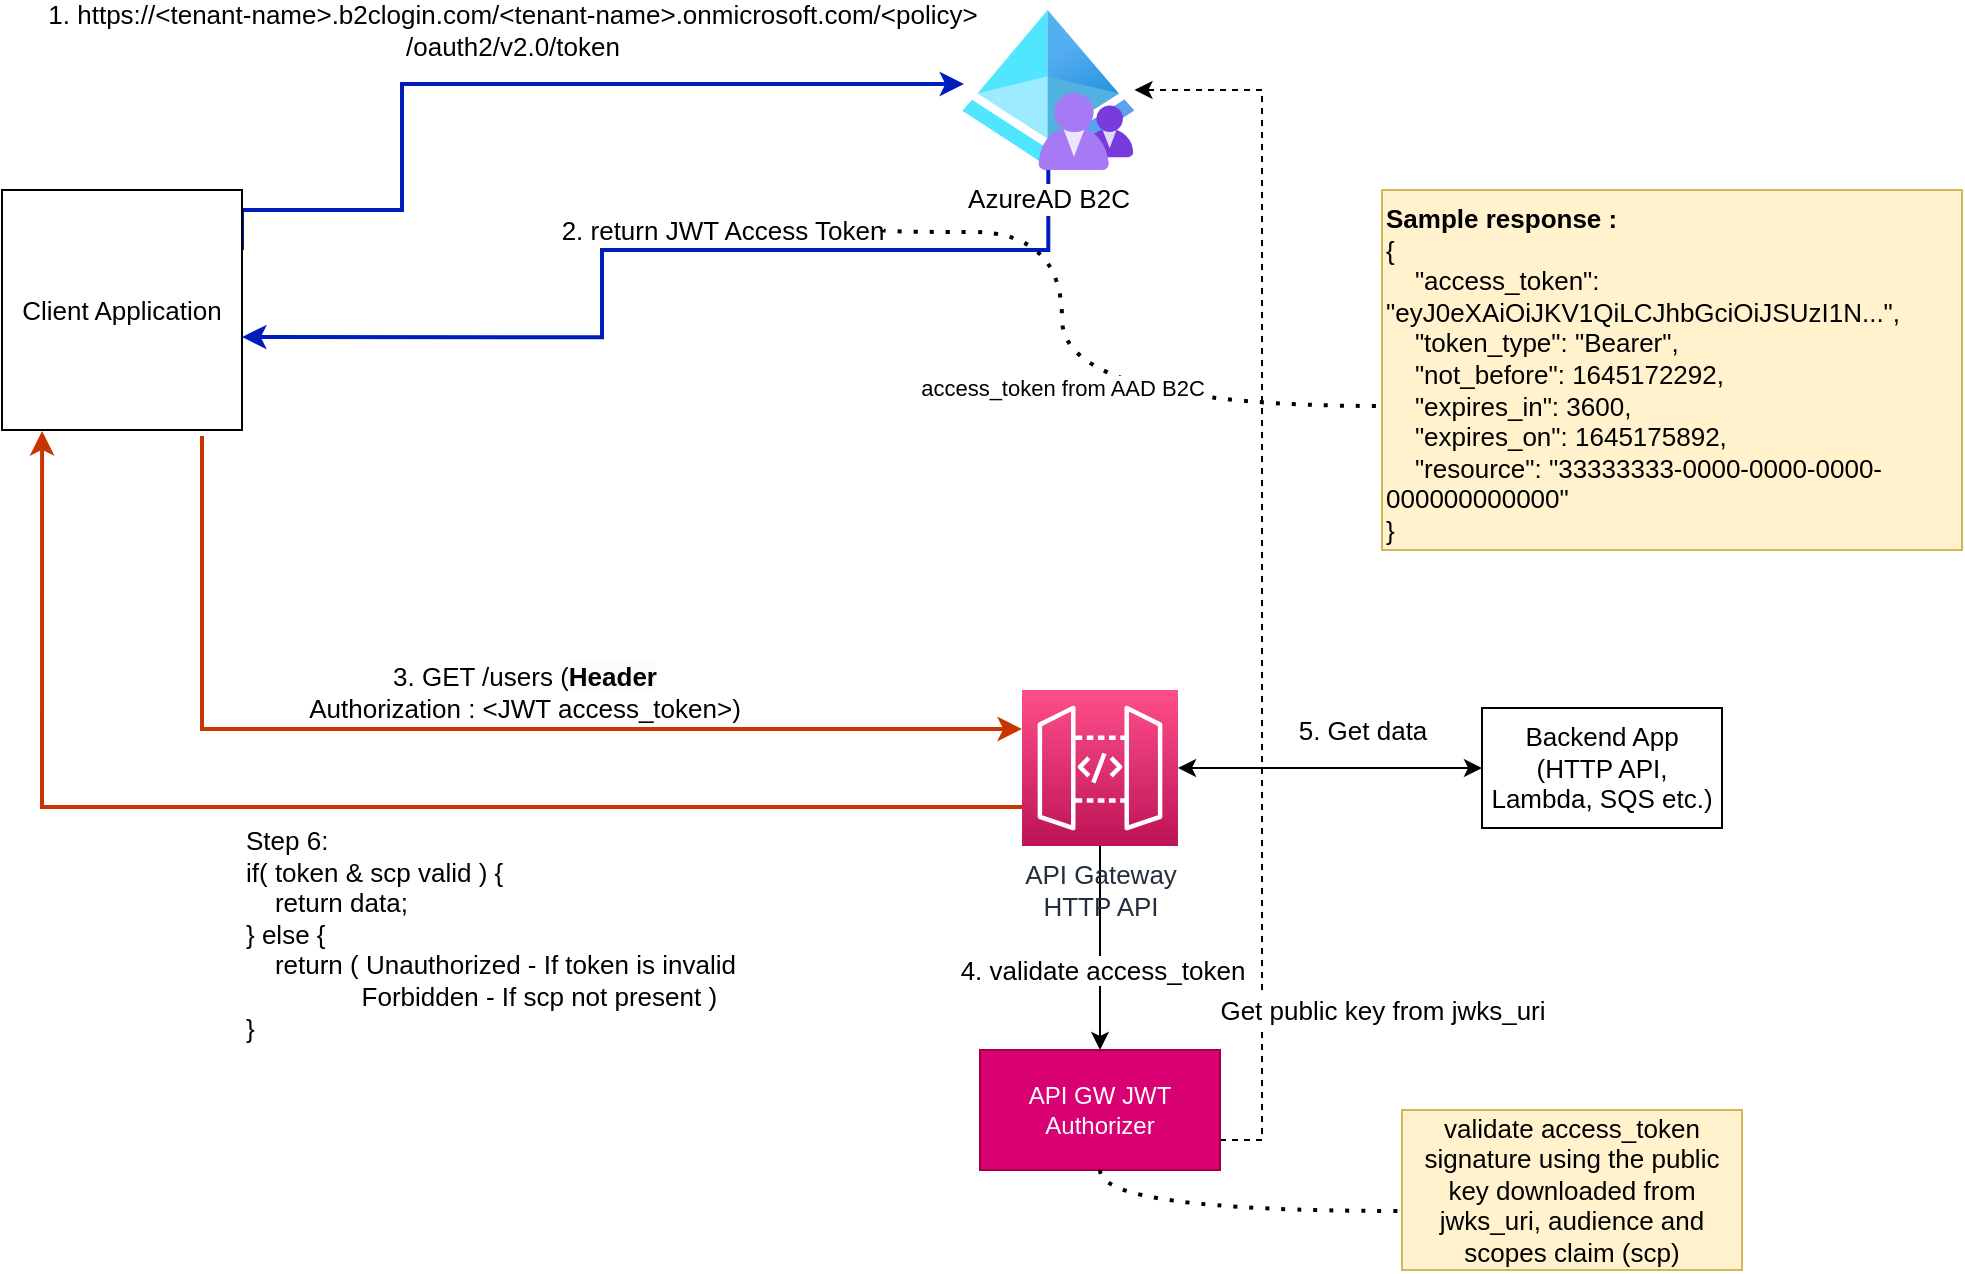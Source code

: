 <mxfile version="21.3.7" type="device">
  <diagram name="Page-1" id="I9Syr5D5omtT3YhniNSb">
    <mxGraphModel dx="1306" dy="693" grid="1" gridSize="10" guides="1" tooltips="1" connect="1" arrows="1" fold="1" page="1" pageScale="1" pageWidth="850" pageHeight="1100" math="0" shadow="0">
      <root>
        <mxCell id="0" />
        <mxCell id="1" parent="0" />
        <mxCell id="um_gjIp6t0XMsX9l-3DA-5" style="edgeStyle=orthogonalEdgeStyle;rounded=0;orthogonalLoop=1;jettySize=auto;html=1;entryX=0.012;entryY=0.463;entryDx=0;entryDy=0;entryPerimeter=0;strokeWidth=2;fillColor=#0050ef;strokeColor=#001DBC;exitX=1;exitY=0.25;exitDx=0;exitDy=0;fontSize=13;" edge="1" parent="1" source="um_gjIp6t0XMsX9l-3DA-1" target="um_gjIp6t0XMsX9l-3DA-2">
          <mxGeometry relative="1" as="geometry">
            <mxPoint x="240" y="290" as="sourcePoint" />
            <Array as="points">
              <mxPoint x="230" y="290" />
              <mxPoint x="310" y="290" />
              <mxPoint x="310" y="227" />
            </Array>
          </mxGeometry>
        </mxCell>
        <mxCell id="um_gjIp6t0XMsX9l-3DA-6" value="1. https://&amp;lt;tenant-name&amp;gt;.b2clogin.com/&amp;lt;tenant-name&amp;gt;.onmicrosoft.com/&amp;lt;policy&amp;gt;&lt;br&gt;/oauth2/v2.0/token" style="edgeLabel;html=1;align=center;verticalAlign=middle;resizable=0;points=[];fontSize=13;" vertex="1" connectable="0" parent="um_gjIp6t0XMsX9l-3DA-5">
          <mxGeometry x="-0.068" y="1" relative="1" as="geometry">
            <mxPoint x="11" y="-26" as="offset" />
          </mxGeometry>
        </mxCell>
        <mxCell id="um_gjIp6t0XMsX9l-3DA-14" style="edgeStyle=orthogonalEdgeStyle;rounded=0;orthogonalLoop=1;jettySize=auto;html=1;strokeWidth=2;fillColor=#fa6800;strokeColor=#C73500;entryX=0;entryY=0.25;entryDx=0;entryDy=0;entryPerimeter=0;fontSize=13;" edge="1" parent="1" target="um_gjIp6t0XMsX9l-3DA-13">
          <mxGeometry relative="1" as="geometry">
            <mxPoint x="210" y="403" as="sourcePoint" />
            <mxPoint x="490" y="492" as="targetPoint" />
            <Array as="points">
              <mxPoint x="210" y="550" />
            </Array>
          </mxGeometry>
        </mxCell>
        <mxCell id="um_gjIp6t0XMsX9l-3DA-15" value="3. GET /users (&lt;b style=&quot;border-color: var(--border-color); background-color: rgb(251, 251, 251);&quot;&gt;Header&lt;/b&gt;&lt;br style=&quot;border-color: var(--border-color); background-color: rgb(251, 251, 251);&quot;&gt;Authorization : &amp;lt;JWT access_token&amp;gt;)" style="edgeLabel;html=1;align=center;verticalAlign=middle;resizable=0;points=[];fontSize=13;" vertex="1" connectable="0" parent="um_gjIp6t0XMsX9l-3DA-14">
          <mxGeometry x="-0.053" y="1" relative="1" as="geometry">
            <mxPoint x="44" y="-18" as="offset" />
          </mxGeometry>
        </mxCell>
        <mxCell id="um_gjIp6t0XMsX9l-3DA-1" value="Client Application" style="rounded=0;whiteSpace=wrap;html=1;fontSize=13;" vertex="1" parent="1">
          <mxGeometry x="110" y="280" width="120" height="120" as="geometry" />
        </mxCell>
        <mxCell id="um_gjIp6t0XMsX9l-3DA-9" style="edgeStyle=orthogonalEdgeStyle;rounded=0;orthogonalLoop=1;jettySize=auto;html=1;entryX=1;entryY=0.613;entryDx=0;entryDy=0;entryPerimeter=0;fillColor=#0050ef;strokeColor=#001DBC;strokeWidth=2;fontSize=13;" edge="1" parent="1" source="um_gjIp6t0XMsX9l-3DA-2" target="um_gjIp6t0XMsX9l-3DA-1">
          <mxGeometry relative="1" as="geometry">
            <Array as="points">
              <mxPoint x="633" y="310" />
              <mxPoint x="410" y="310" />
              <mxPoint x="410" y="354" />
            </Array>
          </mxGeometry>
        </mxCell>
        <mxCell id="um_gjIp6t0XMsX9l-3DA-10" value="2. return JWT Access Token" style="edgeLabel;html=1;align=center;verticalAlign=middle;resizable=0;points=[];fontSize=13;" vertex="1" connectable="0" parent="um_gjIp6t0XMsX9l-3DA-9">
          <mxGeometry x="-0.034" y="-2" relative="1" as="geometry">
            <mxPoint x="32" y="-8" as="offset" />
          </mxGeometry>
        </mxCell>
        <mxCell id="um_gjIp6t0XMsX9l-3DA-2" value="AzureAD B2C" style="image;aspect=fixed;html=1;points=[];align=center;fontSize=13;image=img/lib/azure2/identity/Azure_AD_B2C.svg;" vertex="1" parent="1">
          <mxGeometry x="590" y="190" width="86.25" height="80" as="geometry" />
        </mxCell>
        <mxCell id="um_gjIp6t0XMsX9l-3DA-11" value="&lt;div style=&quot;font-size: 13px;&quot;&gt;&lt;b&gt;Sample response :&lt;/b&gt;&lt;/div&gt;&lt;div style=&quot;font-size: 13px;&quot;&gt;{&lt;/div&gt;&lt;div style=&quot;font-size: 13px;&quot;&gt;&amp;nbsp; &amp;nbsp; &quot;access_token&quot;: &quot;eyJ0eXAiOiJKV1QiLCJhbGciOiJSUzI1N...&quot;,&lt;/div&gt;&lt;div style=&quot;font-size: 13px;&quot;&gt;&amp;nbsp; &amp;nbsp; &quot;token_type&quot;: &quot;Bearer&quot;,&lt;/div&gt;&lt;div style=&quot;font-size: 13px;&quot;&gt;&amp;nbsp; &amp;nbsp; &quot;not_before&quot;: 1645172292,&lt;/div&gt;&lt;div style=&quot;font-size: 13px;&quot;&gt;&amp;nbsp; &amp;nbsp; &quot;expires_in&quot;: 3600,&lt;/div&gt;&lt;div style=&quot;font-size: 13px;&quot;&gt;&amp;nbsp; &amp;nbsp; &quot;expires_on&quot;: 1645175892,&lt;/div&gt;&lt;div style=&quot;font-size: 13px;&quot;&gt;&amp;nbsp; &amp;nbsp; &quot;resource&quot;: &quot;33333333-0000-0000-0000-000000000000&quot;&lt;/div&gt;&lt;div style=&quot;font-size: 13px;&quot;&gt;}&lt;/div&gt;" style="text;html=1;strokeColor=#d6b656;fillColor=#fff2cc;align=left;verticalAlign=top;whiteSpace=wrap;rounded=0;fontSize=13;" vertex="1" parent="1">
          <mxGeometry x="800" y="280" width="290" height="180" as="geometry" />
        </mxCell>
        <mxCell id="um_gjIp6t0XMsX9l-3DA-22" style="edgeStyle=orthogonalEdgeStyle;rounded=0;orthogonalLoop=1;jettySize=auto;html=1;dashed=1;fontSize=13;exitX=1;exitY=0.75;exitDx=0;exitDy=0;" edge="1" parent="1" source="um_gjIp6t0XMsX9l-3DA-37" target="um_gjIp6t0XMsX9l-3DA-2">
          <mxGeometry relative="1" as="geometry">
            <mxPoint x="740" y="750" as="sourcePoint" />
            <mxPoint x="680" y="230" as="targetPoint" />
            <Array as="points">
              <mxPoint x="740" y="755" />
              <mxPoint x="740" y="230" />
            </Array>
          </mxGeometry>
        </mxCell>
        <mxCell id="um_gjIp6t0XMsX9l-3DA-23" value="Get public key from&amp;nbsp;jwks_uri" style="edgeLabel;html=1;align=center;verticalAlign=middle;resizable=0;points=[];fontSize=13;" vertex="1" connectable="0" parent="um_gjIp6t0XMsX9l-3DA-22">
          <mxGeometry x="-0.313" y="-1" relative="1" as="geometry">
            <mxPoint x="59" y="123" as="offset" />
          </mxGeometry>
        </mxCell>
        <mxCell id="um_gjIp6t0XMsX9l-3DA-19" value="" style="endArrow=classic;html=1;rounded=0;edgeStyle=orthogonalEdgeStyle;exitX=0;exitY=0.75;exitDx=0;exitDy=0;exitPerimeter=0;entryX=0.167;entryY=1.004;entryDx=0;entryDy=0;entryPerimeter=0;strokeWidth=2;fillColor=#fa6800;strokeColor=#C73500;fontSize=13;" edge="1" parent="1" source="um_gjIp6t0XMsX9l-3DA-13" target="um_gjIp6t0XMsX9l-3DA-1">
          <mxGeometry width="50" height="50" relative="1" as="geometry">
            <mxPoint x="160" y="580" as="sourcePoint" />
            <mxPoint x="120" y="410" as="targetPoint" />
          </mxGeometry>
        </mxCell>
        <mxCell id="um_gjIp6t0XMsX9l-3DA-30" value="Step 6:&amp;nbsp;&lt;br&gt;if( token &amp;amp; scp valid ) {&lt;br style=&quot;font-size: 13px;&quot;&gt;&lt;span style=&quot;font-size: 13px;&quot;&gt;&lt;span style=&quot;white-space: pre;&quot;&gt;&amp;nbsp;&amp;nbsp;&amp;nbsp;&amp;nbsp;&lt;/span&gt;&lt;/span&gt;return data;&lt;br style=&quot;font-size: 13px;&quot;&gt;} else {&lt;br style=&quot;font-size: 13px;&quot;&gt;&lt;span style=&quot;font-size: 13px;&quot;&gt;&lt;span style=&quot;white-space: pre;&quot;&gt;&amp;nbsp;&amp;nbsp;&amp;nbsp;&amp;nbsp;&lt;/span&gt;&lt;/span&gt;return ( Unauthorized - If token is invalid&lt;br style=&quot;border-color: var(--border-color);&quot;&gt;&lt;span style=&quot;white-space: pre;&quot;&gt;&#x9;&lt;/span&gt;&lt;span style=&quot;white-space: pre;&quot;&gt;&#x9;&lt;/span&gt;Forbidden - If scp not present )&lt;br style=&quot;font-size: 13px;&quot;&gt;}" style="edgeLabel;html=1;align=left;verticalAlign=top;resizable=0;points=[];fontSize=13;" vertex="1" connectable="0" parent="um_gjIp6t0XMsX9l-3DA-19">
          <mxGeometry x="-0.171" relative="1" as="geometry">
            <mxPoint x="-109" y="2" as="offset" />
          </mxGeometry>
        </mxCell>
        <mxCell id="um_gjIp6t0XMsX9l-3DA-36" value="&lt;font style=&quot;font-size: 13px;&quot;&gt;4. validate access_token&lt;/font&gt;" style="edgeStyle=orthogonalEdgeStyle;rounded=0;orthogonalLoop=1;jettySize=auto;html=1;entryX=0.5;entryY=0;entryDx=0;entryDy=0;" edge="1" parent="1" source="um_gjIp6t0XMsX9l-3DA-13" target="um_gjIp6t0XMsX9l-3DA-37">
          <mxGeometry x="0.216" y="1" relative="1" as="geometry">
            <mxPoint x="659" y="680" as="targetPoint" />
            <mxPoint as="offset" />
          </mxGeometry>
        </mxCell>
        <mxCell id="um_gjIp6t0XMsX9l-3DA-13" value="API Gateway&lt;br style=&quot;font-size: 13px;&quot;&gt;HTTP API" style="sketch=0;points=[[0,0,0],[0.25,0,0],[0.5,0,0],[0.75,0,0],[1,0,0],[0,1,0],[0.25,1,0],[0.5,1,0],[0.75,1,0],[1,1,0],[0,0.25,0],[0,0.5,0],[0,0.75,0],[1,0.25,0],[1,0.5,0],[1,0.75,0]];outlineConnect=0;fontColor=#232F3E;gradientColor=#FF4F8B;gradientDirection=north;fillColor=#BC1356;strokeColor=#ffffff;dashed=0;verticalLabelPosition=bottom;verticalAlign=top;align=center;html=1;fontSize=13;fontStyle=0;aspect=fixed;shape=mxgraph.aws4.resourceIcon;resIcon=mxgraph.aws4.api_gateway;" vertex="1" parent="1">
          <mxGeometry x="620" y="530" width="78" height="78" as="geometry" />
        </mxCell>
        <mxCell id="um_gjIp6t0XMsX9l-3DA-25" value="validate access_token signature using the public key downloaded from jwks_uri, audience and scopes claim (scp)" style="text;html=1;strokeColor=#d6b656;fillColor=#fff2cc;align=center;verticalAlign=middle;whiteSpace=wrap;rounded=0;fontSize=13;" vertex="1" parent="1">
          <mxGeometry x="810" y="740" width="170" height="80" as="geometry" />
        </mxCell>
        <mxCell id="um_gjIp6t0XMsX9l-3DA-26" value="Backend App (HTTP API, Lambda, SQS etc.)" style="rounded=0;whiteSpace=wrap;html=1;fontSize=13;" vertex="1" parent="1">
          <mxGeometry x="850" y="539" width="120" height="60" as="geometry" />
        </mxCell>
        <mxCell id="um_gjIp6t0XMsX9l-3DA-28" value="" style="endArrow=classic;startArrow=classic;html=1;rounded=0;entryX=0;entryY=0.5;entryDx=0;entryDy=0;exitX=1;exitY=0.5;exitDx=0;exitDy=0;exitPerimeter=0;fontSize=13;" edge="1" parent="1" source="um_gjIp6t0XMsX9l-3DA-13" target="um_gjIp6t0XMsX9l-3DA-26">
          <mxGeometry width="50" height="50" relative="1" as="geometry">
            <mxPoint x="340" y="770" as="sourcePoint" />
            <mxPoint x="390" y="720" as="targetPoint" />
          </mxGeometry>
        </mxCell>
        <mxCell id="um_gjIp6t0XMsX9l-3DA-29" value="5. Get data" style="edgeLabel;html=1;align=center;verticalAlign=middle;resizable=0;points=[];fontSize=13;" vertex="1" connectable="0" parent="um_gjIp6t0XMsX9l-3DA-28">
          <mxGeometry x="-0.276" y="3" relative="1" as="geometry">
            <mxPoint x="37" y="-16" as="offset" />
          </mxGeometry>
        </mxCell>
        <mxCell id="um_gjIp6t0XMsX9l-3DA-35" value="access_token from AAD B2C" style="endArrow=none;dashed=1;html=1;dashPattern=1 3;strokeWidth=2;rounded=0;edgeStyle=orthogonalEdgeStyle;curved=1;entryX=-0.003;entryY=0.6;entryDx=0;entryDy=0;entryPerimeter=0;" edge="1" parent="1" target="um_gjIp6t0XMsX9l-3DA-11">
          <mxGeometry width="50" height="50" relative="1" as="geometry">
            <mxPoint x="550" y="300" as="sourcePoint" />
            <mxPoint x="580" y="370" as="targetPoint" />
            <Array as="points">
              <mxPoint x="550" y="301" />
              <mxPoint x="640" y="301" />
              <mxPoint x="640" y="388" />
            </Array>
          </mxGeometry>
        </mxCell>
        <mxCell id="um_gjIp6t0XMsX9l-3DA-37" value="API GW JWT Authorizer" style="rounded=0;whiteSpace=wrap;html=1;fillColor=#d80073;fontColor=#ffffff;strokeColor=#A50040;" vertex="1" parent="1">
          <mxGeometry x="599" y="710" width="120" height="60" as="geometry" />
        </mxCell>
        <mxCell id="um_gjIp6t0XMsX9l-3DA-38" value="" style="endArrow=none;dashed=1;html=1;dashPattern=1 3;strokeWidth=2;rounded=0;edgeStyle=orthogonalEdgeStyle;curved=1;exitX=0.5;exitY=1;exitDx=0;exitDy=0;entryX=-0.012;entryY=0.631;entryDx=0;entryDy=0;entryPerimeter=0;" edge="1" parent="1" source="um_gjIp6t0XMsX9l-3DA-37" target="um_gjIp6t0XMsX9l-3DA-25">
          <mxGeometry width="50" height="50" relative="1" as="geometry">
            <mxPoint x="610" y="830" as="sourcePoint" />
            <mxPoint x="660" y="780" as="targetPoint" />
          </mxGeometry>
        </mxCell>
      </root>
    </mxGraphModel>
  </diagram>
</mxfile>
